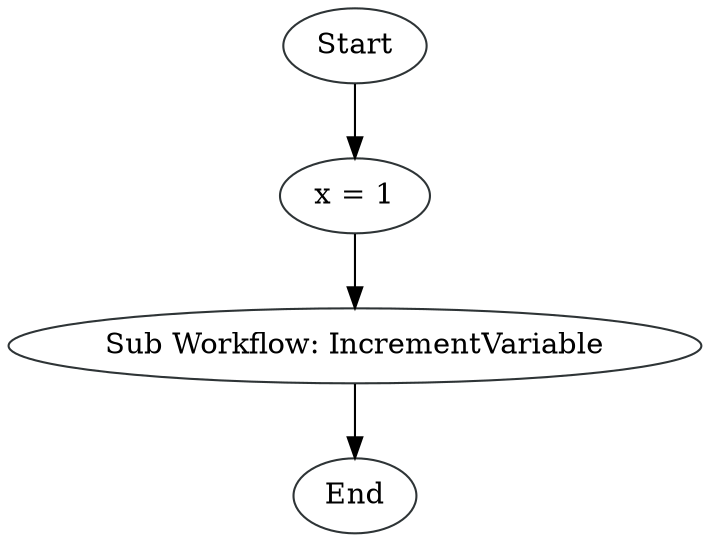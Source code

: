 digraph WorkflowWithSubWorkflowAndVariablePassing {
node1 [label="Start", color="#2e3436"]
node3 [label="x = 1", color="#2e3436"]
node4 [label="Sub Workflow: IncrementVariable", color="#2e3436"]
node2 [label="End", color="#2e3436"]

node1 -> node3
node3 -> node4
node4 -> node2
}
